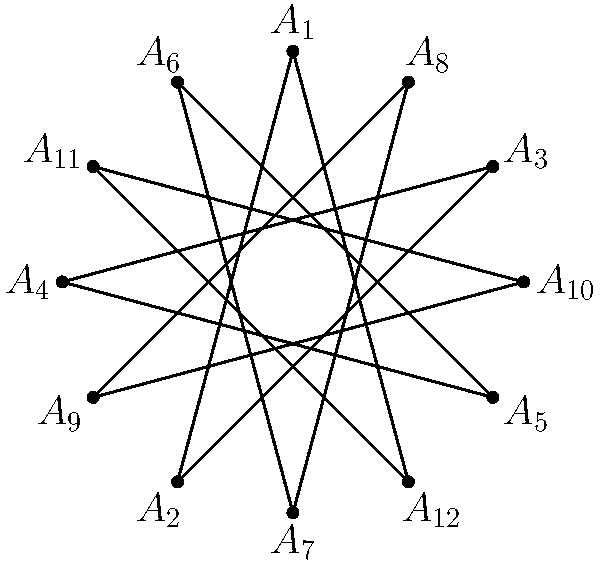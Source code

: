 size(300);
int n=12;
int k=5;
defaultpen(linewidth(1)+fontsize(20)+font("OT1","cmtt","bx","it"));

pair P(int i){return dir(90+k*(360/n)*i);}
Label L(int i){return Label(format("$A_{%d}$",i+1),align=P(i));}

pair[] star=sequence(P,n);
Label[] starlabel=sequence(L,n);
dot(starlabel,star);

path[] p2p(pair[] p){return operator--(...p)--cycle;}
draw(p2p(star));

shipout("star",bbox(10,Fill(paleyellow)),"png");
